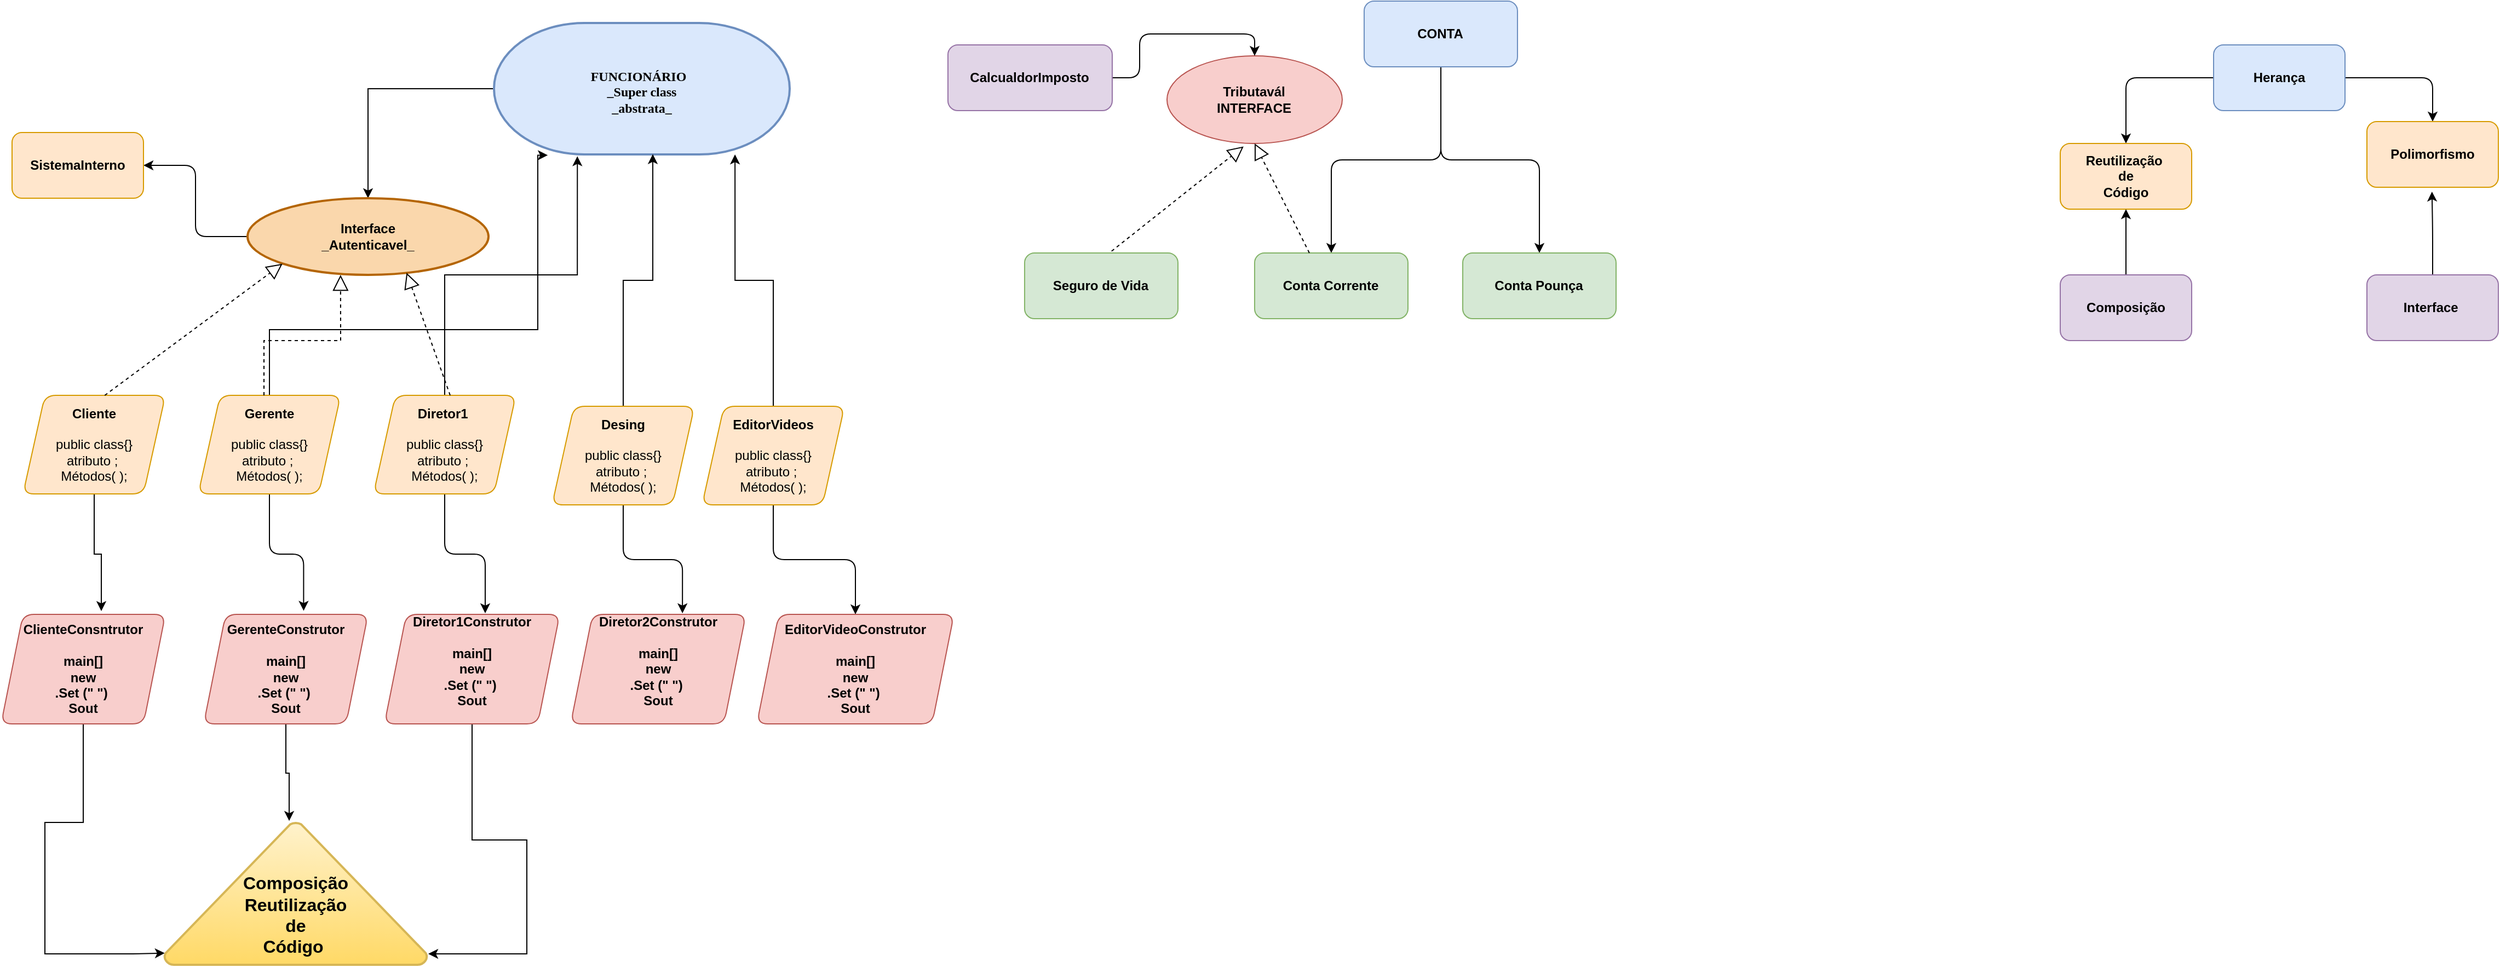 <mxfile version="20.8.23" type="device"><diagram name="Página-1" id="5taN5mI0TPppjGZWQN55"><mxGraphModel dx="4587" dy="2676" grid="1" gridSize="10" guides="1" tooltips="1" connect="1" arrows="1" fold="1" page="1" pageScale="1" pageWidth="827" pageHeight="1169" background="none" math="0" shadow="0"><root><mxCell id="0"/><mxCell id="1" parent="0"/><mxCell id="6ImVin_5D96nh3ZHZWz5-19" style="edgeStyle=orthogonalEdgeStyle;rounded=0;orthogonalLoop=1;jettySize=auto;html=1;entryX=0.5;entryY=0;entryDx=0;entryDy=0;entryPerimeter=0;" parent="1" source="O0stzSOqpgBcwUkMXqvo-3" target="xmgDfgNA7vR-7D9kcCpP-18" edge="1"><mxGeometry relative="1" as="geometry"/></mxCell><mxCell id="O0stzSOqpgBcwUkMXqvo-3" value="&lt;font style=&quot;vertical-align: inherit;&quot;&gt;&lt;font style=&quot;vertical-align: inherit;&quot;&gt;FUNCIONÁRIO&amp;nbsp;&amp;nbsp;&lt;/font&gt;&lt;/font&gt;&lt;br&gt;&lt;font style=&quot;vertical-align: inherit;&quot;&gt;&lt;font style=&quot;vertical-align: inherit;&quot;&gt;_Super class&lt;/font&gt;&lt;/font&gt;&lt;br&gt;&lt;font style=&quot;vertical-align: inherit;&quot;&gt;&lt;font style=&quot;vertical-align: inherit;&quot;&gt;_abstrata_&lt;/font&gt;&lt;/font&gt;" style="strokeWidth=2;html=1;shape=mxgraph.flowchart.terminator;whiteSpace=wrap;strokeColor=#6c8ebf;fontFamily=Georgia;spacingTop=6;fontStyle=1;fillColor=#dae8fc;align=center;rounded=1;" parent="1" vertex="1"><mxGeometry x="-1180" y="-1110" width="270" height="120" as="geometry"/></mxCell><mxCell id="xmgDfgNA7vR-7D9kcCpP-12" style="edgeStyle=orthogonalEdgeStyle;rounded=1;orthogonalLoop=1;jettySize=auto;html=1;entryX=0.608;entryY=-0.033;entryDx=0;entryDy=0;entryPerimeter=0;" parent="1" source="xmgDfgNA7vR-7D9kcCpP-1" target="xmgDfgNA7vR-7D9kcCpP-11" edge="1"><mxGeometry relative="1" as="geometry"/></mxCell><mxCell id="6ImVin_5D96nh3ZHZWz5-14" style="edgeStyle=orthogonalEdgeStyle;rounded=0;orthogonalLoop=1;jettySize=auto;html=1;entryX=0.182;entryY=1.006;entryDx=0;entryDy=0;entryPerimeter=0;" parent="1" source="xmgDfgNA7vR-7D9kcCpP-1" target="O0stzSOqpgBcwUkMXqvo-3" edge="1"><mxGeometry relative="1" as="geometry"><Array as="points"><mxPoint x="-1385" y="-830"/><mxPoint x="-1140" y="-830"/><mxPoint x="-1140" y="-989"/></Array></mxGeometry></mxCell><mxCell id="xmgDfgNA7vR-7D9kcCpP-1" value="&lt;font style=&quot;vertical-align: inherit;&quot;&gt;&lt;font style=&quot;vertical-align: inherit;&quot;&gt;&lt;b&gt;Gerente&lt;br&gt;&lt;br&gt;&lt;/b&gt;public class{}&lt;br&gt;atributo ;&amp;nbsp;&lt;br&gt;Métodos( );&lt;/font&gt;&lt;/font&gt;" style="shape=parallelogram;perimeter=parallelogramPerimeter;whiteSpace=wrap;html=1;fixedSize=1;fillColor=#ffe6cc;strokeColor=#d79b00;rounded=1;" parent="1" vertex="1"><mxGeometry x="-1450" y="-770" width="130" height="90" as="geometry"/></mxCell><mxCell id="xmgDfgNA7vR-7D9kcCpP-22" style="edgeStyle=orthogonalEdgeStyle;rounded=1;orthogonalLoop=1;jettySize=auto;html=1;entryX=0.575;entryY=-0.01;entryDx=0;entryDy=0;entryPerimeter=0;" parent="1" source="xmgDfgNA7vR-7D9kcCpP-3" target="xmgDfgNA7vR-7D9kcCpP-21" edge="1"><mxGeometry relative="1" as="geometry"/></mxCell><mxCell id="6ImVin_5D96nh3ZHZWz5-13" style="edgeStyle=orthogonalEdgeStyle;rounded=0;orthogonalLoop=1;jettySize=auto;html=1;entryX=0.282;entryY=1.014;entryDx=0;entryDy=0;entryPerimeter=0;" parent="1" source="xmgDfgNA7vR-7D9kcCpP-3" target="O0stzSOqpgBcwUkMXqvo-3" edge="1"><mxGeometry relative="1" as="geometry"/></mxCell><mxCell id="xmgDfgNA7vR-7D9kcCpP-3" value="&lt;b&gt;Diretor1&amp;nbsp;&lt;br&gt;&lt;br&gt;&lt;/b&gt;public class{}&lt;br style=&quot;border-color: var(--border-color);&quot;&gt;atributo ;&amp;nbsp;&lt;br style=&quot;border-color: var(--border-color);&quot;&gt;Métodos( );&lt;b&gt;&lt;br&gt;&lt;/b&gt;" style="shape=parallelogram;perimeter=parallelogramPerimeter;whiteSpace=wrap;html=1;fixedSize=1;fillColor=#ffe6cc;strokeColor=#d79b00;rounded=1;" parent="1" vertex="1"><mxGeometry x="-1290" y="-770" width="130" height="90" as="geometry"/></mxCell><mxCell id="xmgDfgNA7vR-7D9kcCpP-26" style="edgeStyle=orthogonalEdgeStyle;rounded=1;orthogonalLoop=1;jettySize=auto;html=1;entryX=0.638;entryY=-0.01;entryDx=0;entryDy=0;entryPerimeter=0;" parent="1" source="xmgDfgNA7vR-7D9kcCpP-4" target="xmgDfgNA7vR-7D9kcCpP-23" edge="1"><mxGeometry relative="1" as="geometry"/></mxCell><mxCell id="6ImVin_5D96nh3ZHZWz5-12" style="edgeStyle=orthogonalEdgeStyle;rounded=0;orthogonalLoop=1;jettySize=auto;html=1;entryX=0.537;entryY=0.998;entryDx=0;entryDy=0;entryPerimeter=0;" parent="1" source="xmgDfgNA7vR-7D9kcCpP-4" target="O0stzSOqpgBcwUkMXqvo-3" edge="1"><mxGeometry relative="1" as="geometry"/></mxCell><mxCell id="xmgDfgNA7vR-7D9kcCpP-4" value="&lt;b&gt;Desing&lt;br&gt;&lt;/b&gt;&lt;br&gt;public class{}&lt;br style=&quot;border-color: var(--border-color);&quot;&gt;atributo ;&amp;nbsp;&lt;br style=&quot;border-color: var(--border-color);&quot;&gt;Métodos( );&lt;b&gt;&lt;br&gt;&lt;/b&gt;" style="shape=parallelogram;perimeter=parallelogramPerimeter;whiteSpace=wrap;html=1;fixedSize=1;fillColor=#ffe6cc;strokeColor=#d79b00;rounded=1;" parent="1" vertex="1"><mxGeometry x="-1127" y="-760" width="130" height="90" as="geometry"/></mxCell><mxCell id="xmgDfgNA7vR-7D9kcCpP-34" style="edgeStyle=orthogonalEdgeStyle;rounded=1;orthogonalLoop=1;jettySize=auto;html=1;entryX=0.5;entryY=0;entryDx=0;entryDy=0;" parent="1" source="xmgDfgNA7vR-7D9kcCpP-5" target="xmgDfgNA7vR-7D9kcCpP-24" edge="1"><mxGeometry relative="1" as="geometry"/></mxCell><mxCell id="6ImVin_5D96nh3ZHZWz5-11" style="edgeStyle=orthogonalEdgeStyle;rounded=0;orthogonalLoop=1;jettySize=auto;html=1;entryX=0.815;entryY=1;entryDx=0;entryDy=0;entryPerimeter=0;" parent="1" source="xmgDfgNA7vR-7D9kcCpP-5" target="O0stzSOqpgBcwUkMXqvo-3" edge="1"><mxGeometry relative="1" as="geometry"/></mxCell><mxCell id="xmgDfgNA7vR-7D9kcCpP-5" value="&lt;b&gt;EditorVideos&lt;br&gt;&lt;/b&gt;&lt;br&gt;public class{}&lt;br style=&quot;border-color: var(--border-color);&quot;&gt;atributo ;&amp;nbsp;&lt;br style=&quot;border-color: var(--border-color);&quot;&gt;Métodos( );&lt;b&gt;&lt;br&gt;&lt;/b&gt;" style="shape=parallelogram;perimeter=parallelogramPerimeter;whiteSpace=wrap;html=1;fixedSize=1;fillColor=#ffe6cc;strokeColor=#d79b00;rounded=1;" parent="1" vertex="1"><mxGeometry x="-990" y="-760" width="130" height="90" as="geometry"/></mxCell><mxCell id="pwRo2wb_czQLEHkUgGY_-2" value="" style="edgeStyle=orthogonalEdgeStyle;rounded=1;orthogonalLoop=1;jettySize=auto;html=1;entryX=1;entryY=0.5;entryDx=0;entryDy=0;" parent="1" source="xmgDfgNA7vR-7D9kcCpP-18" target="pwRo2wb_czQLEHkUgGY_-3" edge="1"><mxGeometry relative="1" as="geometry"><mxPoint x="40" y="65" as="targetPoint"/></mxGeometry></mxCell><mxCell id="xmgDfgNA7vR-7D9kcCpP-18" value="&lt;font style=&quot;vertical-align: inherit;&quot;&gt;&lt;font style=&quot;vertical-align: inherit;&quot;&gt;&lt;font style=&quot;vertical-align: inherit;&quot;&gt;&lt;font style=&quot;vertical-align: inherit;&quot;&gt;&lt;span&gt;&lt;font style=&quot;vertical-align: inherit;&quot;&gt;&lt;font style=&quot;vertical-align: inherit;&quot;&gt;&lt;font style=&quot;vertical-align: inherit;&quot;&gt;&lt;font style=&quot;vertical-align: inherit;&quot;&gt;&lt;font style=&quot;vertical-align: inherit;&quot;&gt;&lt;font style=&quot;vertical-align: inherit;&quot;&gt;Interface&lt;br&gt;&lt;/font&gt;&lt;/font&gt;&lt;/font&gt;&lt;/font&gt;&lt;/font&gt;&lt;/font&gt;&lt;/span&gt;&lt;font style=&quot;vertical-align: inherit;&quot;&gt;&lt;font style=&quot;vertical-align: inherit;&quot;&gt;_Autenticavel_&lt;/font&gt;&lt;/font&gt;&lt;br&gt;&lt;/font&gt;&lt;/font&gt;&lt;/font&gt;&lt;/font&gt;" style="strokeWidth=2;html=1;shape=mxgraph.flowchart.start_1;whiteSpace=wrap;fillColor=#fad7ac;strokeColor=#b46504;fontStyle=1;rounded=1;" parent="1" vertex="1"><mxGeometry x="-1405" y="-950" width="220" height="70" as="geometry"/></mxCell><mxCell id="6ImVin_5D96nh3ZHZWz5-23" style="edgeStyle=orthogonalEdgeStyle;rounded=0;orthogonalLoop=1;jettySize=auto;html=1;" parent="1" source="xmgDfgNA7vR-7D9kcCpP-21" edge="1"><mxGeometry relative="1" as="geometry"><mxPoint x="-1240" y="-260" as="targetPoint"/><Array as="points"><mxPoint x="-1200" y="-364"/><mxPoint x="-1150" y="-364"/><mxPoint x="-1150" y="-260"/></Array></mxGeometry></mxCell><mxCell id="xmgDfgNA7vR-7D9kcCpP-21" value="&lt;b&gt;Diretor1Construtor&lt;br&gt;&lt;/b&gt;&lt;b style=&quot;border-color: var(--border-color);&quot;&gt;&lt;br style=&quot;border-color: var(--border-color);&quot;&gt;main[]&lt;br style=&quot;border-color: var(--border-color);&quot;&gt;new&lt;br style=&quot;border-color: var(--border-color);&quot;&gt;.Set (&quot; &quot;)&amp;nbsp;&lt;br style=&quot;border-color: var(--border-color);&quot;&gt;Sout&lt;/b&gt;&lt;b&gt;&lt;br&gt;&lt;br&gt;&lt;/b&gt;" style="shape=parallelogram;perimeter=parallelogramPerimeter;whiteSpace=wrap;html=1;fixedSize=1;fillColor=#f8cecc;strokeColor=#b85450;rounded=1;" parent="1" vertex="1"><mxGeometry x="-1280" y="-570" width="160" height="100" as="geometry"/></mxCell><mxCell id="xmgDfgNA7vR-7D9kcCpP-23" value="&lt;b&gt;Diretor2Construtor&lt;br&gt;&lt;/b&gt;&lt;b style=&quot;border-color: var(--border-color);&quot;&gt;&lt;br style=&quot;border-color: var(--border-color);&quot;&gt;main[]&lt;br style=&quot;border-color: var(--border-color);&quot;&gt;new&lt;br style=&quot;border-color: var(--border-color);&quot;&gt;.Set (&quot; &quot;)&amp;nbsp;&lt;br style=&quot;border-color: var(--border-color);&quot;&gt;Sout&lt;/b&gt;&lt;b&gt;&lt;br&gt;&lt;br&gt;&lt;/b&gt;" style="shape=parallelogram;perimeter=parallelogramPerimeter;whiteSpace=wrap;html=1;fixedSize=1;fillColor=#f8cecc;strokeColor=#b85450;rounded=1;" parent="1" vertex="1"><mxGeometry x="-1110" y="-570" width="160" height="100" as="geometry"/></mxCell><mxCell id="xmgDfgNA7vR-7D9kcCpP-24" value="&lt;b&gt;EditorVideoConstrutor&lt;br&gt;&lt;/b&gt;&lt;b style=&quot;border-color: var(--border-color);&quot;&gt;&lt;br style=&quot;border-color: var(--border-color);&quot;&gt;main[]&lt;br style=&quot;border-color: var(--border-color);&quot;&gt;new&lt;br style=&quot;border-color: var(--border-color);&quot;&gt;.Set (&quot; &quot;)&amp;nbsp;&lt;br style=&quot;border-color: var(--border-color);&quot;&gt;Sout&lt;/b&gt;&lt;b&gt;&lt;br&gt;&lt;/b&gt;" style="shape=parallelogram;perimeter=parallelogramPerimeter;whiteSpace=wrap;html=1;fixedSize=1;fillColor=#f8cecc;strokeColor=#b85450;rounded=1;" parent="1" vertex="1"><mxGeometry x="-940" y="-570" width="180" height="100" as="geometry"/></mxCell><mxCell id="pwRo2wb_czQLEHkUgGY_-3" value="&lt;font style=&quot;vertical-align: inherit;&quot;&gt;&lt;font style=&quot;vertical-align: inherit;&quot;&gt;&lt;b&gt;SistemaInterno&lt;/b&gt;&lt;/font&gt;&lt;/font&gt;" style="rounded=1;whiteSpace=wrap;html=1;fillColor=#ffe6cc;strokeColor=#d79b00;" parent="1" vertex="1"><mxGeometry x="-1620" y="-1010" width="120" height="60" as="geometry"/></mxCell><mxCell id="6ImVin_5D96nh3ZHZWz5-10" style="edgeStyle=orthogonalEdgeStyle;rounded=0;orthogonalLoop=1;jettySize=auto;html=1;entryX=0.61;entryY=-0.03;entryDx=0;entryDy=0;entryPerimeter=0;" parent="1" source="pwRo2wb_czQLEHkUgGY_-6" target="pwRo2wb_czQLEHkUgGY_-18" edge="1"><mxGeometry relative="1" as="geometry"/></mxCell><mxCell id="pwRo2wb_czQLEHkUgGY_-6" value="&lt;font style=&quot;vertical-align: inherit;&quot;&gt;&lt;font style=&quot;vertical-align: inherit;&quot;&gt;&lt;b&gt;&lt;font style=&quot;vertical-align: inherit;&quot;&gt;&lt;font style=&quot;vertical-align: inherit;&quot;&gt;Cliente&lt;/font&gt;&lt;/font&gt;&lt;br&gt;&lt;br&gt;&lt;/b&gt;&lt;font style=&quot;vertical-align: inherit;&quot;&gt;&lt;font style=&quot;vertical-align: inherit;&quot;&gt; public class{} &lt;/font&gt;&lt;/font&gt;&lt;br&gt;&lt;font style=&quot;vertical-align: inherit;&quot;&gt;&lt;font style=&quot;vertical-align: inherit;&quot;&gt;atributo ;&amp;nbsp;&lt;/font&gt;&lt;/font&gt;&lt;br&gt;&lt;font style=&quot;vertical-align: inherit;&quot;&gt;&lt;font style=&quot;vertical-align: inherit;&quot;&gt;Métodos( );&lt;/font&gt;&lt;/font&gt;&lt;/font&gt;&lt;/font&gt;" style="shape=parallelogram;perimeter=parallelogramPerimeter;whiteSpace=wrap;html=1;fixedSize=1;fillColor=#ffe6cc;strokeColor=#d79b00;rounded=1;" parent="1" vertex="1"><mxGeometry x="-1610" y="-770" width="130" height="90" as="geometry"/></mxCell><mxCell id="6ImVin_5D96nh3ZHZWz5-21" style="edgeStyle=orthogonalEdgeStyle;rounded=0;orthogonalLoop=1;jettySize=auto;html=1;entryX=0.002;entryY=0.918;entryDx=0;entryDy=0;entryPerimeter=0;" parent="1" source="pwRo2wb_czQLEHkUgGY_-18" target="JgZKGQif0jJG0XgFYKcY-11" edge="1"><mxGeometry relative="1" as="geometry"><mxPoint x="-1500" y="-310" as="targetPoint"/><Array as="points"><mxPoint x="-1555" y="-380"/><mxPoint x="-1590" y="-380"/><mxPoint x="-1590" y="-260"/><mxPoint x="-1510" y="-260"/></Array></mxGeometry></mxCell><mxCell id="pwRo2wb_czQLEHkUgGY_-18" value="&lt;font style=&quot;vertical-align: inherit;&quot;&gt;&lt;font style=&quot;vertical-align: inherit;&quot;&gt;&lt;b&gt;&lt;font style=&quot;vertical-align: inherit;&quot;&gt;&lt;font style=&quot;vertical-align: inherit;&quot;&gt;ClienteConsntrutor&lt;/font&gt;&lt;/font&gt;&lt;br&gt;&lt;br&gt;&lt;font style=&quot;vertical-align: inherit;&quot;&gt;&lt;font style=&quot;vertical-align: inherit;&quot;&gt;main[] &lt;/font&gt;&lt;/font&gt;&lt;br&gt;&lt;font style=&quot;vertical-align: inherit;&quot;&gt;&lt;font style=&quot;vertical-align: inherit;&quot;&gt;new &lt;/font&gt;&lt;/font&gt;&lt;br&gt;&lt;font style=&quot;vertical-align: inherit;&quot;&gt;&lt;font style=&quot;vertical-align: inherit;&quot;&gt;.Set (&quot; &quot;)&amp;nbsp; &lt;/font&gt;&lt;/font&gt;&lt;br&gt;&lt;font style=&quot;vertical-align: inherit;&quot;&gt;&lt;font style=&quot;vertical-align: inherit;&quot;&gt;Sout&lt;/font&gt;&lt;/font&gt;&lt;br&gt;&lt;/b&gt;&lt;/font&gt;&lt;/font&gt;" style="shape=parallelogram;perimeter=parallelogramPerimeter;whiteSpace=wrap;html=1;fixedSize=1;fillColor=#f8cecc;strokeColor=#b85450;rounded=1;" parent="1" vertex="1"><mxGeometry x="-1630" y="-570" width="150" height="100" as="geometry"/></mxCell><mxCell id="JgZKGQif0jJG0XgFYKcY-11" value="&lt;b&gt;&lt;font style=&quot;font-size: 16px;&quot;&gt;&lt;br&gt;&lt;br&gt;Composição&lt;br&gt;Reutilização&lt;br&gt;de&lt;br&gt;Código&amp;nbsp;&lt;/font&gt;&lt;/b&gt;" style="strokeWidth=2;html=1;shape=mxgraph.flowchart.extract_or_measurement;whiteSpace=wrap;fillColor=#fff2cc;strokeColor=#d6b656;gradientColor=#ffd966;rounded=1;" parent="1" vertex="1"><mxGeometry x="-1481" y="-380" width="240" height="130" as="geometry"/></mxCell><mxCell id="6ImVin_5D96nh3ZHZWz5-22" style="edgeStyle=orthogonalEdgeStyle;rounded=0;orthogonalLoop=1;jettySize=auto;html=1;entryX=0.475;entryY=-0.011;entryDx=0;entryDy=0;entryPerimeter=0;" parent="1" source="xmgDfgNA7vR-7D9kcCpP-11" target="JgZKGQif0jJG0XgFYKcY-11" edge="1"><mxGeometry relative="1" as="geometry"><mxPoint x="-1370" y="-390" as="targetPoint"/></mxGeometry></mxCell><mxCell id="xmgDfgNA7vR-7D9kcCpP-11" value="&lt;font style=&quot;vertical-align: inherit;&quot;&gt;&lt;font style=&quot;vertical-align: inherit;&quot;&gt;&lt;b&gt;GerenteConstrutor&lt;br&gt;&lt;br&gt;main[]&lt;br&gt;new&lt;br&gt;.Set (&quot; &quot;)&amp;nbsp;&lt;br&gt;Sout&lt;br&gt;&lt;/b&gt;&lt;/font&gt;&lt;/font&gt;" style="shape=parallelogram;perimeter=parallelogramPerimeter;whiteSpace=wrap;html=1;fixedSize=1;fillColor=#f8cecc;strokeColor=#b85450;rounded=1;" parent="1" vertex="1"><mxGeometry x="-1445" y="-570" width="150" height="100" as="geometry"/></mxCell><mxCell id="6ImVin_5D96nh3ZHZWz5-16" value="" style="endArrow=block;dashed=1;endFill=0;endSize=12;html=1;rounded=0;entryX=0.386;entryY=1;entryDx=0;entryDy=0;entryPerimeter=0;" parent="1" target="xmgDfgNA7vR-7D9kcCpP-18" edge="1"><mxGeometry width="160" relative="1" as="geometry"><mxPoint x="-1390" y="-770" as="sourcePoint"/><mxPoint x="-1320" y="-870" as="targetPoint"/><Array as="points"><mxPoint x="-1390" y="-820"/><mxPoint x="-1320" y="-820"/></Array></mxGeometry></mxCell><mxCell id="6ImVin_5D96nh3ZHZWz5-17" value="" style="endArrow=block;dashed=1;endFill=0;endSize=12;html=1;rounded=0;entryX=0.66;entryY=0.972;entryDx=0;entryDy=0;entryPerimeter=0;" parent="1" target="xmgDfgNA7vR-7D9kcCpP-18" edge="1"><mxGeometry width="160" relative="1" as="geometry"><mxPoint x="-1220" y="-770" as="sourcePoint"/><mxPoint x="-1280" y="-860" as="targetPoint"/></mxGeometry></mxCell><mxCell id="6ImVin_5D96nh3ZHZWz5-18" value="" style="endArrow=block;dashed=1;endFill=0;endSize=12;html=1;rounded=0;exitX=0.574;exitY=0;exitDx=0;exitDy=0;exitPerimeter=0;entryX=0.145;entryY=0.855;entryDx=0;entryDy=0;entryPerimeter=0;" parent="1" source="pwRo2wb_czQLEHkUgGY_-6" target="xmgDfgNA7vR-7D9kcCpP-18" edge="1"><mxGeometry width="160" relative="1" as="geometry"><mxPoint x="-1430" y="-790" as="sourcePoint"/><mxPoint x="-1460" y="-850" as="targetPoint"/></mxGeometry></mxCell><mxCell id="6ImVin_5D96nh3ZHZWz5-75" style="edgeStyle=orthogonalEdgeStyle;rounded=1;orthogonalLoop=1;jettySize=auto;html=1;entryX=0.5;entryY=0;entryDx=0;entryDy=0;" parent="1" source="6ImVin_5D96nh3ZHZWz5-77" target="6ImVin_5D96nh3ZHZWz5-78" edge="1"><mxGeometry relative="1" as="geometry"/></mxCell><mxCell id="6ImVin_5D96nh3ZHZWz5-76" style="edgeStyle=orthogonalEdgeStyle;rounded=1;orthogonalLoop=1;jettySize=auto;html=1;entryX=0.5;entryY=0;entryDx=0;entryDy=0;" parent="1" source="6ImVin_5D96nh3ZHZWz5-77" target="6ImVin_5D96nh3ZHZWz5-79" edge="1"><mxGeometry relative="1" as="geometry"/></mxCell><mxCell id="6ImVin_5D96nh3ZHZWz5-77" value="&lt;font style=&quot;vertical-align: inherit;&quot;&gt;&lt;font style=&quot;vertical-align: inherit;&quot;&gt;&lt;b&gt;&lt;font style=&quot;vertical-align: inherit;&quot;&gt;&lt;font style=&quot;vertical-align: inherit;&quot;&gt;&lt;font style=&quot;vertical-align: inherit;&quot;&gt;&lt;font style=&quot;vertical-align: inherit;&quot;&gt;Herança&lt;/font&gt;&lt;/font&gt;&lt;/font&gt;&lt;/font&gt;&lt;/b&gt;&lt;/font&gt;&lt;/font&gt;" style="rounded=1;whiteSpace=wrap;html=1;fillColor=#dae8fc;strokeColor=#6c8ebf;" parent="1" vertex="1"><mxGeometry x="390" y="-1090" width="120" height="60" as="geometry"/></mxCell><mxCell id="6ImVin_5D96nh3ZHZWz5-78" value="&lt;b&gt;&lt;font style=&quot;vertical-align: inherit;&quot;&gt;&lt;font style=&quot;vertical-align: inherit;&quot;&gt;Reutilização&amp;nbsp;&lt;br&gt;de&lt;br&gt;Código&lt;br&gt;&lt;/font&gt;&lt;/font&gt;&lt;/b&gt;" style="rounded=1;whiteSpace=wrap;html=1;fillColor=#ffe6cc;strokeColor=#d79b00;" parent="1" vertex="1"><mxGeometry x="250" y="-1000" width="120" height="60" as="geometry"/></mxCell><mxCell id="6ImVin_5D96nh3ZHZWz5-79" value="&lt;b&gt;&lt;font style=&quot;vertical-align: inherit;&quot;&gt;&lt;font style=&quot;vertical-align: inherit;&quot;&gt;Polimorfismo&lt;/font&gt;&lt;/font&gt;&lt;/b&gt;" style="rounded=1;whiteSpace=wrap;html=1;fillColor=#ffe6cc;strokeColor=#d79b00;" parent="1" vertex="1"><mxGeometry x="530" y="-1020" width="120" height="60" as="geometry"/></mxCell><mxCell id="6ImVin_5D96nh3ZHZWz5-80" style="edgeStyle=orthogonalEdgeStyle;rounded=1;orthogonalLoop=1;jettySize=auto;html=1;entryX=0.495;entryY=1.066;entryDx=0;entryDy=0;entryPerimeter=0;" parent="1" source="6ImVin_5D96nh3ZHZWz5-81" target="6ImVin_5D96nh3ZHZWz5-79" edge="1"><mxGeometry relative="1" as="geometry"/></mxCell><mxCell id="6ImVin_5D96nh3ZHZWz5-81" value="&lt;b&gt;&lt;font style=&quot;vertical-align: inherit;&quot;&gt;&lt;font style=&quot;vertical-align: inherit;&quot;&gt;Interface&amp;nbsp;&lt;/font&gt;&lt;/font&gt;&lt;/b&gt;" style="rounded=1;whiteSpace=wrap;html=1;fillColor=#e1d5e7;strokeColor=#9673a6;" parent="1" vertex="1"><mxGeometry x="530" y="-880" width="120" height="60" as="geometry"/></mxCell><mxCell id="6ImVin_5D96nh3ZHZWz5-82" style="edgeStyle=orthogonalEdgeStyle;rounded=1;orthogonalLoop=1;jettySize=auto;html=1;" parent="1" source="6ImVin_5D96nh3ZHZWz5-83" target="6ImVin_5D96nh3ZHZWz5-78" edge="1"><mxGeometry relative="1" as="geometry"/></mxCell><mxCell id="6ImVin_5D96nh3ZHZWz5-83" value="&lt;b&gt;&lt;font style=&quot;vertical-align: inherit;&quot;&gt;&lt;font style=&quot;vertical-align: inherit;&quot;&gt;Composição&lt;br&gt;&lt;/font&gt;&lt;/font&gt;&lt;/b&gt;" style="rounded=1;whiteSpace=wrap;html=1;fillColor=#e1d5e7;strokeColor=#9673a6;" parent="1" vertex="1"><mxGeometry x="250" y="-880" width="120" height="60" as="geometry"/></mxCell><mxCell id="6ImVin_5D96nh3ZHZWz5-84" style="edgeStyle=orthogonalEdgeStyle;rounded=1;orthogonalLoop=1;jettySize=auto;html=1;entryX=0.5;entryY=0;entryDx=0;entryDy=0;" parent="1" source="6ImVin_5D96nh3ZHZWz5-86" target="6ImVin_5D96nh3ZHZWz5-87" edge="1"><mxGeometry relative="1" as="geometry"/></mxCell><mxCell id="6ImVin_5D96nh3ZHZWz5-85" style="edgeStyle=orthogonalEdgeStyle;rounded=1;orthogonalLoop=1;jettySize=auto;html=1;entryX=0.5;entryY=0;entryDx=0;entryDy=0;" parent="1" source="6ImVin_5D96nh3ZHZWz5-86" target="6ImVin_5D96nh3ZHZWz5-88" edge="1"><mxGeometry relative="1" as="geometry"/></mxCell><mxCell id="6ImVin_5D96nh3ZHZWz5-86" value="&lt;b&gt;CONTA&lt;/b&gt;" style="rounded=1;whiteSpace=wrap;html=1;fillColor=#dae8fc;strokeColor=#6c8ebf;" parent="1" vertex="1"><mxGeometry x="-385.53" y="-1130" width="140" height="60" as="geometry"/></mxCell><mxCell id="6ImVin_5D96nh3ZHZWz5-87" value="&lt;b&gt;Conta Corrente&lt;/b&gt;" style="rounded=1;whiteSpace=wrap;html=1;fillColor=#d5e8d4;strokeColor=#82b366;" parent="1" vertex="1"><mxGeometry x="-485.53" y="-900" width="140" height="60" as="geometry"/></mxCell><mxCell id="6ImVin_5D96nh3ZHZWz5-88" value="&lt;b&gt;Conta Pounça&lt;/b&gt;" style="rounded=1;whiteSpace=wrap;html=1;fillColor=#d5e8d4;strokeColor=#82b366;" parent="1" vertex="1"><mxGeometry x="-295.53" y="-900" width="140" height="60" as="geometry"/></mxCell><mxCell id="6ImVin_5D96nh3ZHZWz5-89" value="&lt;b&gt;Seguro de Vida&lt;/b&gt;" style="rounded=1;whiteSpace=wrap;html=1;fillColor=#d5e8d4;strokeColor=#82b366;" parent="1" vertex="1"><mxGeometry x="-695.53" y="-900" width="140" height="60" as="geometry"/></mxCell><mxCell id="6ImVin_5D96nh3ZHZWz5-90" value="&lt;b&gt;Tributavál&lt;br&gt;INTERFACE&lt;/b&gt;" style="ellipse;whiteSpace=wrap;html=1;fillColor=#f8cecc;strokeColor=#b85450;rounded=1;" parent="1" vertex="1"><mxGeometry x="-565.53" y="-1080" width="160" height="80" as="geometry"/></mxCell><mxCell id="6ImVin_5D96nh3ZHZWz5-91" style="edgeStyle=orthogonalEdgeStyle;rounded=1;orthogonalLoop=1;jettySize=auto;html=1;entryX=0.5;entryY=0;entryDx=0;entryDy=0;" parent="1" source="6ImVin_5D96nh3ZHZWz5-92" target="6ImVin_5D96nh3ZHZWz5-90" edge="1"><mxGeometry relative="1" as="geometry"><mxPoint x="-655.53" y="380" as="targetPoint"/></mxGeometry></mxCell><mxCell id="6ImVin_5D96nh3ZHZWz5-92" value="&lt;b&gt;CalcualdorImposto&lt;/b&gt;" style="rounded=1;whiteSpace=wrap;html=1;fillColor=#e1d5e7;strokeColor=#9673a6;" parent="1" vertex="1"><mxGeometry x="-765.53" y="-1090" width="150" height="60" as="geometry"/></mxCell><mxCell id="6ImVin_5D96nh3ZHZWz5-93" value="" style="endArrow=block;dashed=1;endFill=0;endSize=12;html=1;rounded=1;exitX=0.567;exitY=-0.027;exitDx=0;exitDy=0;exitPerimeter=0;entryX=0.437;entryY=1.034;entryDx=0;entryDy=0;entryPerimeter=0;" parent="1" source="6ImVin_5D96nh3ZHZWz5-89" target="6ImVin_5D96nh3ZHZWz5-90" edge="1"><mxGeometry width="160" relative="1" as="geometry"><mxPoint x="-715.53" y="510" as="sourcePoint"/><mxPoint x="-675.53" y="480" as="targetPoint"/><Array as="points"/></mxGeometry></mxCell><mxCell id="6ImVin_5D96nh3ZHZWz5-94" value="" style="endArrow=block;dashed=1;endFill=0;endSize=12;html=1;rounded=1;exitX=0.357;exitY=0;exitDx=0;exitDy=0;exitPerimeter=0;entryX=0.5;entryY=1;entryDx=0;entryDy=0;" parent="1" source="6ImVin_5D96nh3ZHZWz5-87" target="6ImVin_5D96nh3ZHZWz5-90" edge="1"><mxGeometry width="160" relative="1" as="geometry"><mxPoint x="-615.53" y="518" as="sourcePoint"/><mxPoint x="-574.53" y="480" as="targetPoint"/><Array as="points"/></mxGeometry></mxCell></root></mxGraphModel></diagram></mxfile>